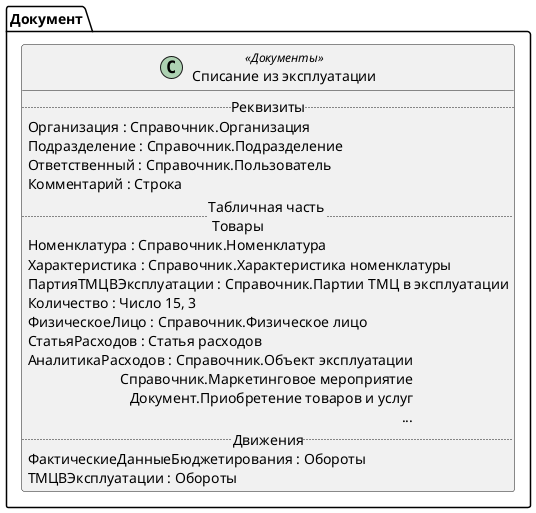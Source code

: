 ﻿@startuml СписаниеИзЭксплуатации
'!include templates.wsd
'..\include templates.wsd
class Документ.СписаниеИзЭксплуатации as "Списание из эксплуатации" <<Документы>>
{
..Реквизиты..
Организация : Справочник.Организация
Подразделение : Справочник.Подразделение
Ответственный : Справочник.Пользователь
Комментарий : Строка
..Табличная часть \n Товары..
Номенклатура : Справочник.Номенклатура
Характеристика : Справочник.Характеристика номенклатуры
ПартияТМЦВЭксплуатации : Справочник.Партии ТМЦ в эксплуатации
Количество : Число 15, 3
ФизическоеЛицо : Справочник.Физическое лицо
СтатьяРасходов : Статья расходов
АналитикаРасходов : Справочник.Объект эксплуатации\rСправочник.Маркетинговое мероприятие\rДокумент.Приобретение товаров и услуг\r...
..Движения..
ФактическиеДанныеБюджетирования : Обороты
ТМЦВЭксплуатации : Обороты
}
@enduml
